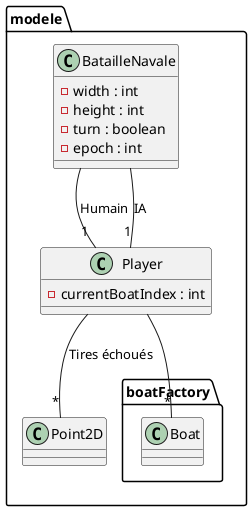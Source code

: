 @startuml

package modele {

    class Player {
        - currentBoatIndex : int
    }
    Player --"*" boatFactory.Boat
    Player -- "*" Point2D : "Tires échoués"

    class BatailleNavale {
        - width : int
        - height : int
        - turn : boolean
        - epoch : int
    }
    BatailleNavale --"1" Player : "Humain"
    BatailleNavale --"1" Player : "IA"
}


@enduml